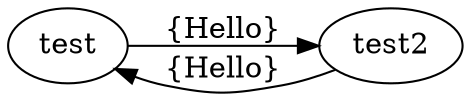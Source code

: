 digraph depgraph {
	rankdir=LR;
test -> test2 [label="{Hello}"]
test2 -> test [label="{Hello}"]
}
